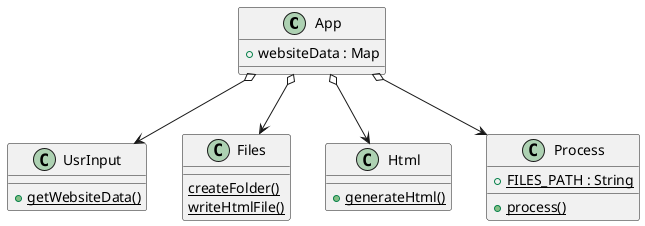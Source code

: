 @startuml
'https://plantuml.com/sequence-diagram

class App {
    +websiteData : Map
}

class UsrInput {
    +{static}getWebsiteData()
}

class Files {
    {static}createFolder()
    {static}writeHtmlFile()
}

class Html {
    +{static} generateHtml()
}

class Process {
    +{static}FILES_PATH : String
    +{static}process()
}

App o--> UsrInput
App o--> Files
App o--> Html
App o--> Process
@enduml